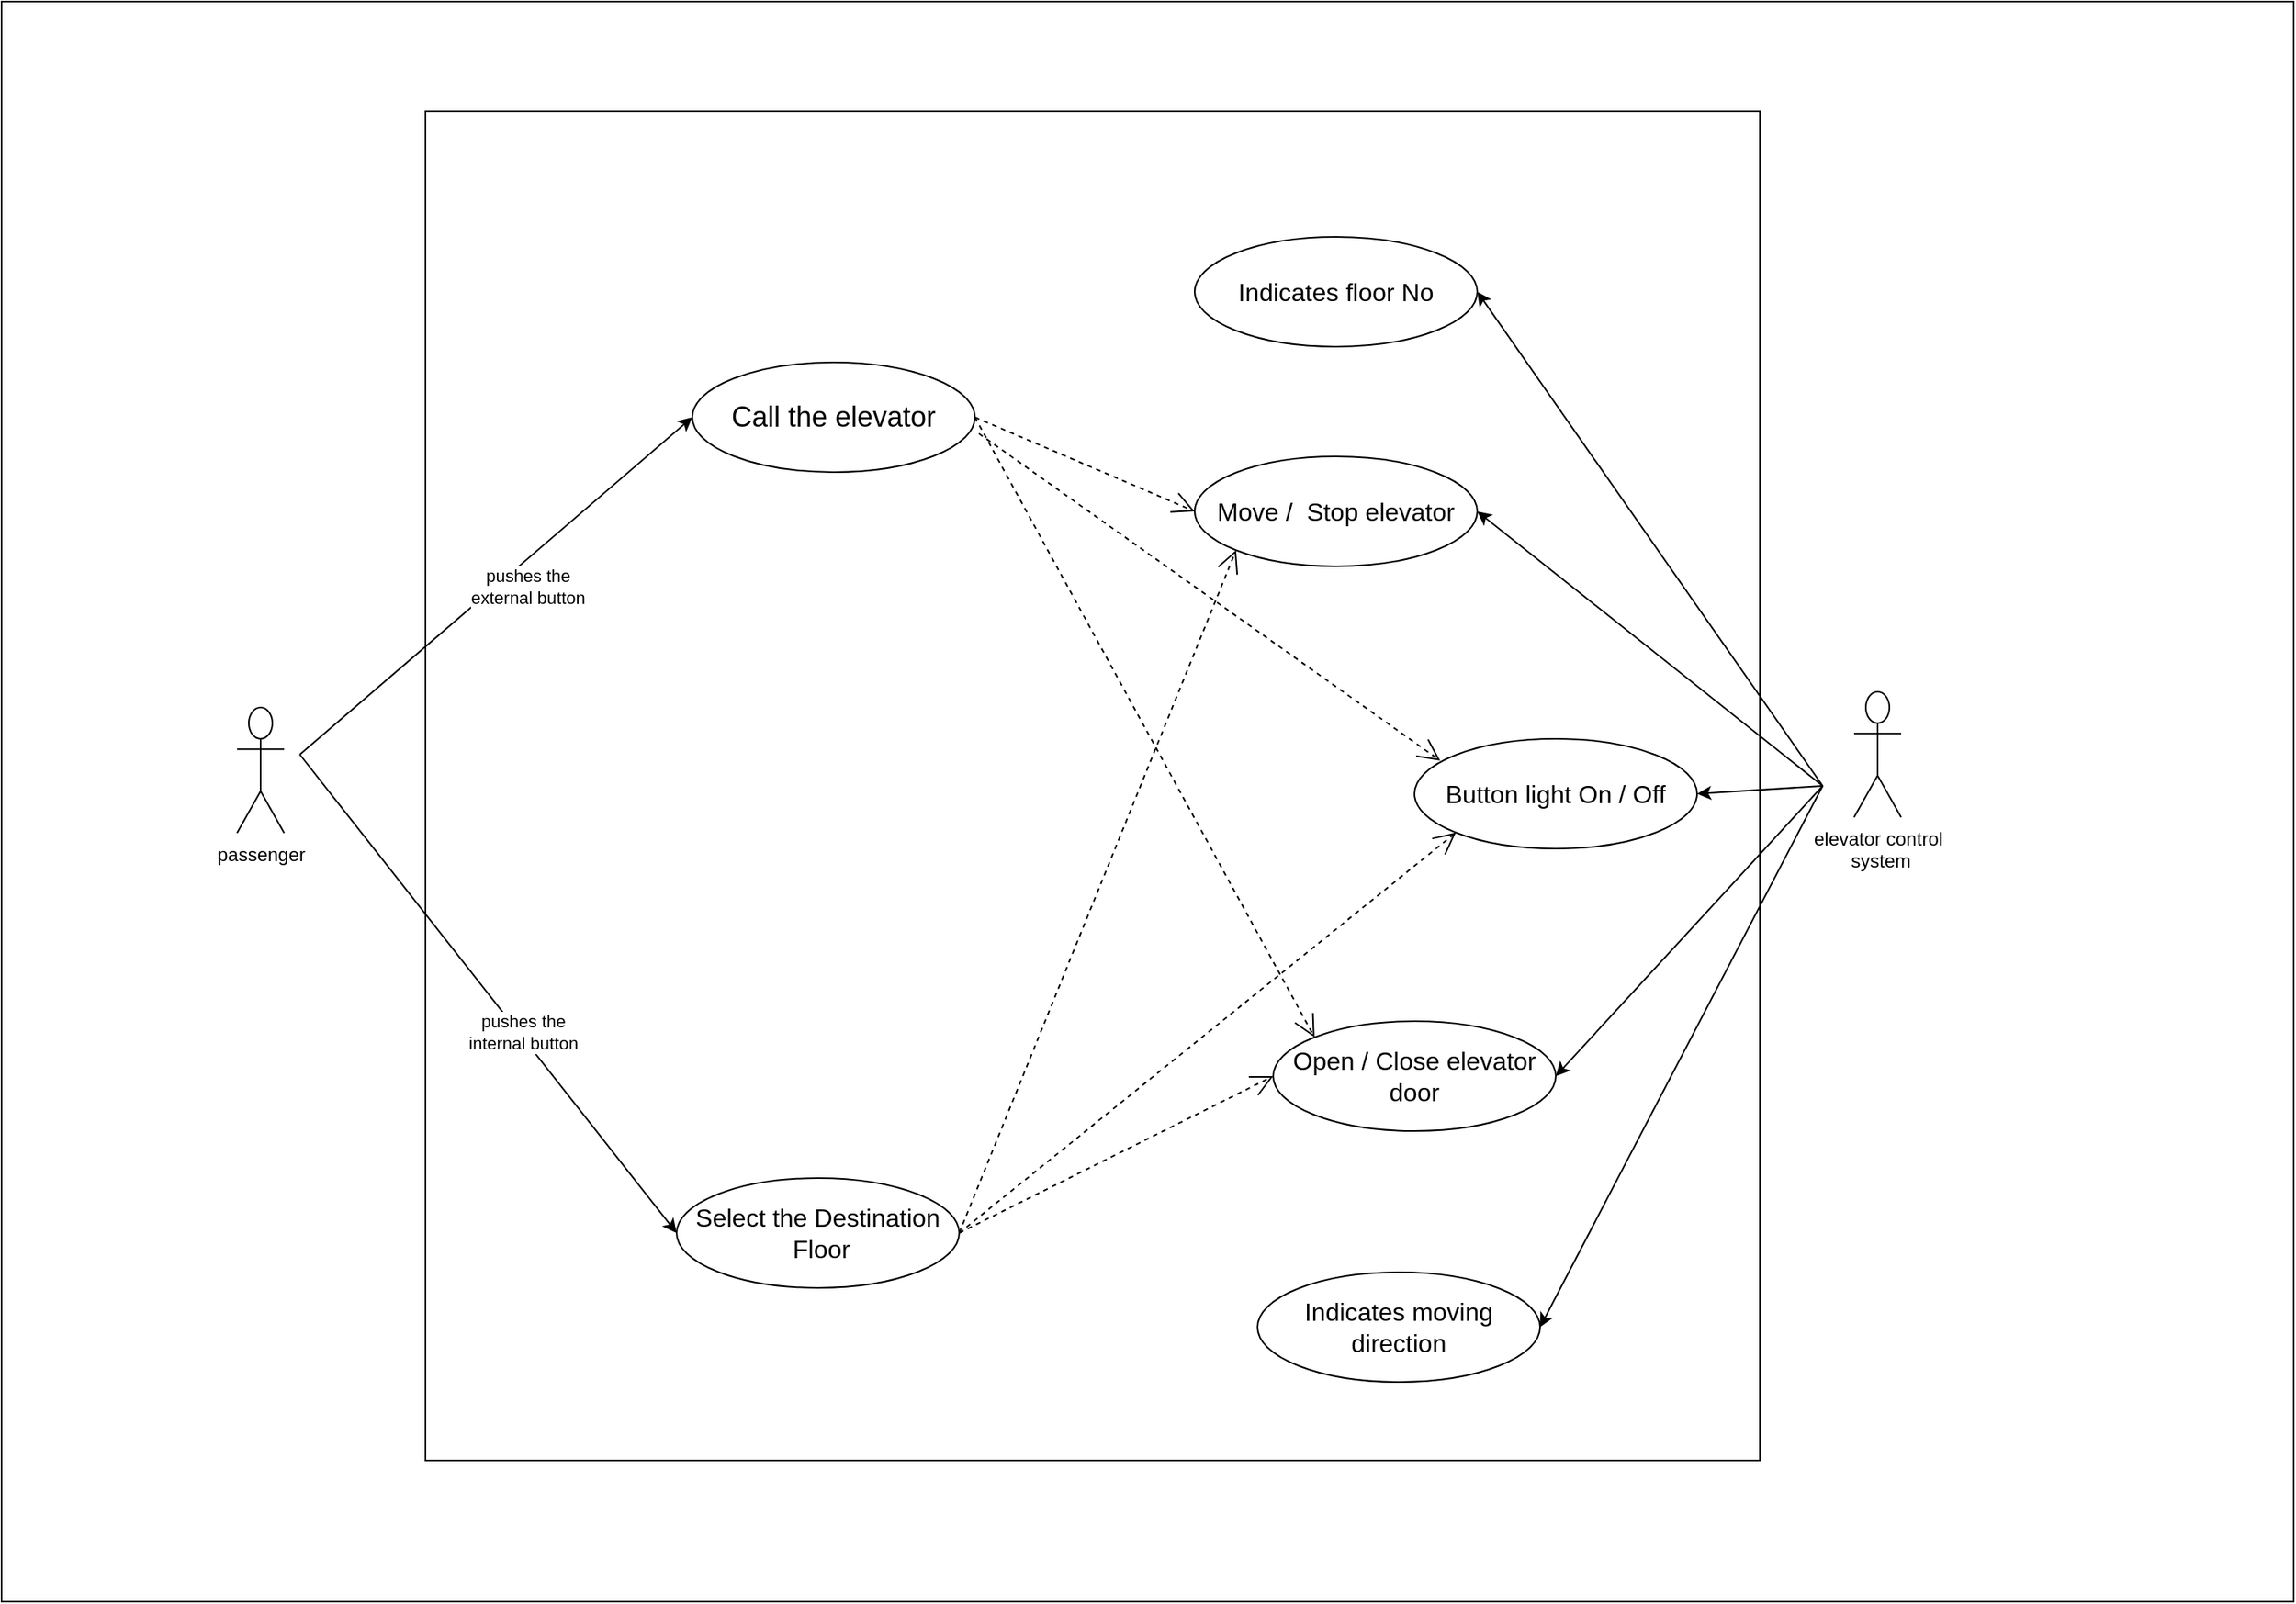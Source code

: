 <mxfile version="21.3.4" type="github">
  <diagram name="Page-1" id="b3dVDvIeKJ-f99Pgw6TJ">
    <mxGraphModel dx="2553" dy="2154" grid="1" gridSize="10" guides="1" tooltips="1" connect="1" arrows="1" fold="1" page="1" pageScale="1" pageWidth="850" pageHeight="1100" math="0" shadow="0">
      <root>
        <mxCell id="0" />
        <mxCell id="1" parent="0" />
        <mxCell id="ESShFr3eKv7B14Bm_Qjz-3" value="&lt;font style=&quot;font-size: 18px;&quot;&gt;Call the elevator&lt;/font&gt;" style="ellipse;whiteSpace=wrap;html=1;" vertex="1" parent="1">
          <mxGeometry x="50" y="230" width="180" height="70" as="geometry" />
        </mxCell>
        <mxCell id="ESShFr3eKv7B14Bm_Qjz-4" value="&lt;font style=&quot;font-size: 16px;&quot;&gt;Select the Destination&lt;br&gt;&amp;nbsp;Floor&lt;/font&gt;" style="ellipse;whiteSpace=wrap;html=1;" vertex="1" parent="1">
          <mxGeometry x="40" y="750" width="180" height="70" as="geometry" />
        </mxCell>
        <mxCell id="ESShFr3eKv7B14Bm_Qjz-5" value=" passenger" style="shape=umlActor;verticalLabelPosition=bottom;verticalAlign=top;html=1;outlineConnect=0;" vertex="1" parent="1">
          <mxGeometry x="-240" y="450" width="30" height="80" as="geometry" />
        </mxCell>
        <mxCell id="ESShFr3eKv7B14Bm_Qjz-6" value="" style="endArrow=classic;html=1;rounded=0;entryX=0;entryY=0.5;entryDx=0;entryDy=0;" edge="1" parent="1" target="ESShFr3eKv7B14Bm_Qjz-3">
          <mxGeometry width="50" height="50" relative="1" as="geometry">
            <mxPoint x="-200" y="480" as="sourcePoint" />
            <mxPoint x="200" y="320" as="targetPoint" />
          </mxGeometry>
        </mxCell>
        <mxCell id="ESShFr3eKv7B14Bm_Qjz-23" value=" pushes the &lt;br&gt;external button" style="edgeLabel;html=1;align=center;verticalAlign=middle;resizable=0;points=[];" vertex="1" connectable="0" parent="ESShFr3eKv7B14Bm_Qjz-6">
          <mxGeometry x="-0.086" y="1" relative="1" as="geometry">
            <mxPoint x="31" y="-8" as="offset" />
          </mxGeometry>
        </mxCell>
        <mxCell id="ESShFr3eKv7B14Bm_Qjz-7" value="" style="endArrow=classic;html=1;rounded=0;entryX=0;entryY=0.5;entryDx=0;entryDy=0;" edge="1" parent="1" target="ESShFr3eKv7B14Bm_Qjz-4">
          <mxGeometry width="50" height="50" relative="1" as="geometry">
            <mxPoint x="-200" y="480" as="sourcePoint" />
            <mxPoint x="-35" y="335" as="targetPoint" />
          </mxGeometry>
        </mxCell>
        <mxCell id="ESShFr3eKv7B14Bm_Qjz-24" value=" pushes the &lt;br&gt;internal button" style="edgeLabel;html=1;align=center;verticalAlign=middle;resizable=0;points=[];" vertex="1" connectable="0" parent="ESShFr3eKv7B14Bm_Qjz-7">
          <mxGeometry x="0.171" y="2" relative="1" as="geometry">
            <mxPoint as="offset" />
          </mxGeometry>
        </mxCell>
        <mxCell id="ESShFr3eKv7B14Bm_Qjz-8" value="&lt;span style=&quot;font-size: 16px;&quot;&gt;Move /&amp;nbsp; Stop elevator&lt;/span&gt;" style="ellipse;whiteSpace=wrap;html=1;" vertex="1" parent="1">
          <mxGeometry x="370" y="290" width="180" height="70" as="geometry" />
        </mxCell>
        <mxCell id="ESShFr3eKv7B14Bm_Qjz-10" value="&lt;span style=&quot;font-size: 16px;&quot;&gt;Indicates floor No&lt;/span&gt;" style="ellipse;whiteSpace=wrap;html=1;" vertex="1" parent="1">
          <mxGeometry x="370" y="150" width="180" height="70" as="geometry" />
        </mxCell>
        <mxCell id="ESShFr3eKv7B14Bm_Qjz-11" value="&lt;span style=&quot;font-size: 16px;&quot;&gt;Indicates moving direction&lt;/span&gt;" style="ellipse;whiteSpace=wrap;html=1;" vertex="1" parent="1">
          <mxGeometry x="410" y="810" width="180" height="70" as="geometry" />
        </mxCell>
        <mxCell id="ESShFr3eKv7B14Bm_Qjz-12" value="elevator control&lt;br&gt;&amp;nbsp;system" style="shape=umlActor;verticalLabelPosition=bottom;verticalAlign=top;html=1;outlineConnect=0;" vertex="1" parent="1">
          <mxGeometry x="790" y="440" width="30" height="80" as="geometry" />
        </mxCell>
        <mxCell id="ESShFr3eKv7B14Bm_Qjz-13" value="" style="endArrow=classic;html=1;rounded=0;entryX=1;entryY=0.5;entryDx=0;entryDy=0;" edge="1" parent="1" target="ESShFr3eKv7B14Bm_Qjz-8">
          <mxGeometry width="50" height="50" relative="1" as="geometry">
            <mxPoint x="770" y="500" as="sourcePoint" />
            <mxPoint x="255" y="335" as="targetPoint" />
          </mxGeometry>
        </mxCell>
        <mxCell id="ESShFr3eKv7B14Bm_Qjz-14" value="" style="endArrow=classic;html=1;rounded=0;entryX=1;entryY=0.5;entryDx=0;entryDy=0;" edge="1" parent="1" target="ESShFr3eKv7B14Bm_Qjz-19">
          <mxGeometry width="50" height="50" relative="1" as="geometry">
            <mxPoint x="770" y="500" as="sourcePoint" />
            <mxPoint x="662" y="348" as="targetPoint" />
          </mxGeometry>
        </mxCell>
        <mxCell id="ESShFr3eKv7B14Bm_Qjz-15" value="" style="endArrow=classic;html=1;rounded=0;entryX=1;entryY=0.5;entryDx=0;entryDy=0;" edge="1" parent="1" target="ESShFr3eKv7B14Bm_Qjz-10">
          <mxGeometry width="50" height="50" relative="1" as="geometry">
            <mxPoint x="770" y="500" as="sourcePoint" />
            <mxPoint x="672" y="358" as="targetPoint" />
          </mxGeometry>
        </mxCell>
        <mxCell id="ESShFr3eKv7B14Bm_Qjz-16" value="" style="endArrow=classic;html=1;rounded=0;entryX=1;entryY=0.5;entryDx=0;entryDy=0;" edge="1" parent="1" target="ESShFr3eKv7B14Bm_Qjz-11">
          <mxGeometry width="50" height="50" relative="1" as="geometry">
            <mxPoint x="770" y="500" as="sourcePoint" />
            <mxPoint x="682" y="368" as="targetPoint" />
          </mxGeometry>
        </mxCell>
        <mxCell id="ESShFr3eKv7B14Bm_Qjz-19" value="&lt;span style=&quot;font-size: 16px;&quot;&gt;Open / Close elevator door&lt;/span&gt;" style="ellipse;whiteSpace=wrap;html=1;" vertex="1" parent="1">
          <mxGeometry x="420" y="650" width="180" height="70" as="geometry" />
        </mxCell>
        <mxCell id="ESShFr3eKv7B14Bm_Qjz-27" value="" style="endArrow=open;endSize=12;dashed=1;html=1;rounded=0;exitX=1;exitY=0.5;exitDx=0;exitDy=0;entryX=0;entryY=0.5;entryDx=0;entryDy=0;" edge="1" parent="1" source="ESShFr3eKv7B14Bm_Qjz-4" target="ESShFr3eKv7B14Bm_Qjz-19">
          <mxGeometry x="0.002" width="160" relative="1" as="geometry">
            <mxPoint x="120" y="600" as="sourcePoint" />
            <mxPoint x="280" y="600" as="targetPoint" />
            <Array as="points" />
            <mxPoint as="offset" />
          </mxGeometry>
        </mxCell>
        <mxCell id="ESShFr3eKv7B14Bm_Qjz-28" value="" style="endArrow=open;endSize=12;dashed=1;html=1;rounded=0;exitX=1;exitY=0.5;exitDx=0;exitDy=0;entryX=0;entryY=0.5;entryDx=0;entryDy=0;" edge="1" parent="1" source="ESShFr3eKv7B14Bm_Qjz-3" target="ESShFr3eKv7B14Bm_Qjz-8">
          <mxGeometry x="0.002" width="160" relative="1" as="geometry">
            <mxPoint x="230" y="695" as="sourcePoint" />
            <mxPoint x="480" y="500" as="targetPoint" />
            <Array as="points" />
            <mxPoint as="offset" />
          </mxGeometry>
        </mxCell>
        <mxCell id="ESShFr3eKv7B14Bm_Qjz-30" value="" style="endArrow=open;endSize=12;dashed=1;html=1;rounded=0;exitX=1;exitY=0.5;exitDx=0;exitDy=0;entryX=0;entryY=0;entryDx=0;entryDy=0;" edge="1" parent="1" source="ESShFr3eKv7B14Bm_Qjz-3" target="ESShFr3eKv7B14Bm_Qjz-19">
          <mxGeometry x="0.002" width="160" relative="1" as="geometry">
            <mxPoint x="240" y="345" as="sourcePoint" />
            <mxPoint x="490" y="520" as="targetPoint" />
            <Array as="points" />
            <mxPoint as="offset" />
          </mxGeometry>
        </mxCell>
        <mxCell id="ESShFr3eKv7B14Bm_Qjz-31" value="" style="endArrow=open;endSize=12;dashed=1;html=1;rounded=0;exitX=1;exitY=0.5;exitDx=0;exitDy=0;entryX=0;entryY=1;entryDx=0;entryDy=0;" edge="1" parent="1" source="ESShFr3eKv7B14Bm_Qjz-4" target="ESShFr3eKv7B14Bm_Qjz-8">
          <mxGeometry x="0.002" width="160" relative="1" as="geometry">
            <mxPoint x="230" y="335" as="sourcePoint" />
            <mxPoint x="460" y="720" as="targetPoint" />
            <Array as="points" />
            <mxPoint as="offset" />
          </mxGeometry>
        </mxCell>
        <mxCell id="ESShFr3eKv7B14Bm_Qjz-32" value="&lt;font style=&quot;font-size: 16px;&quot;&gt;Button light On / Off&lt;/font&gt;" style="ellipse;whiteSpace=wrap;html=1;" vertex="1" parent="1">
          <mxGeometry x="510" y="470" width="180" height="70" as="geometry" />
        </mxCell>
        <mxCell id="ESShFr3eKv7B14Bm_Qjz-33" value="" style="endArrow=classic;html=1;rounded=0;entryX=1;entryY=0.5;entryDx=0;entryDy=0;" edge="1" parent="1" target="ESShFr3eKv7B14Bm_Qjz-32">
          <mxGeometry width="50" height="50" relative="1" as="geometry">
            <mxPoint x="770" y="500" as="sourcePoint" />
            <mxPoint x="640" y="375" as="targetPoint" />
          </mxGeometry>
        </mxCell>
        <mxCell id="ESShFr3eKv7B14Bm_Qjz-34" value="" style="endArrow=open;endSize=12;dashed=1;html=1;rounded=0;exitX=1.014;exitY=0.648;exitDx=0;exitDy=0;entryX=0.091;entryY=0.198;entryDx=0;entryDy=0;entryPerimeter=0;exitPerimeter=0;" edge="1" parent="1" source="ESShFr3eKv7B14Bm_Qjz-3" target="ESShFr3eKv7B14Bm_Qjz-32">
          <mxGeometry x="0.002" width="160" relative="1" as="geometry">
            <mxPoint x="230" y="335" as="sourcePoint" />
            <mxPoint x="476" y="671" as="targetPoint" />
            <Array as="points" />
            <mxPoint as="offset" />
          </mxGeometry>
        </mxCell>
        <mxCell id="ESShFr3eKv7B14Bm_Qjz-35" value="" style="endArrow=open;endSize=12;dashed=1;html=1;rounded=0;exitX=1;exitY=0.5;exitDx=0;exitDy=0;entryX=0;entryY=1;entryDx=0;entryDy=0;" edge="1" parent="1" source="ESShFr3eKv7B14Bm_Qjz-4" target="ESShFr3eKv7B14Bm_Qjz-32">
          <mxGeometry x="0.002" width="160" relative="1" as="geometry">
            <mxPoint x="233" y="345" as="sourcePoint" />
            <mxPoint x="516" y="484" as="targetPoint" />
            <Array as="points" />
            <mxPoint as="offset" />
          </mxGeometry>
        </mxCell>
        <mxCell id="ESShFr3eKv7B14Bm_Qjz-37" value="" style="rounded=0;whiteSpace=wrap;html=1;fillColor=none;" vertex="1" parent="1">
          <mxGeometry x="-120" y="70" width="850" height="860" as="geometry" />
        </mxCell>
        <mxCell id="ESShFr3eKv7B14Bm_Qjz-40" value="" style="rounded=0;whiteSpace=wrap;html=1;fillColor=none;" vertex="1" parent="1">
          <mxGeometry x="-390" width="1460" height="1020" as="geometry" />
        </mxCell>
      </root>
    </mxGraphModel>
  </diagram>
</mxfile>

